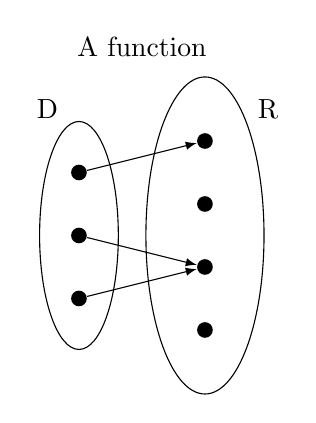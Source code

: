 \begin{tikzpicture}[scale=.8]
  %put some nodes on the left
  \node at (1,5) {A function};
  \foreach \x in {1,2,3}{
  \node[fill,circle,inner sep=2pt] (d\x) at (0,\x) {};
  }
  \node (D) at (-0.5,4) {D};
  \node[fit=(d1) (d2) (d3),ellipse,draw,minimum width=1cm] {};
  %put some nodes on the center
  \foreach \x[count=\xi] in {0.5,1.5,...,4}{
  \node[fill,circle,inner sep=2pt] (r\xi) at (2,\x) {};
  }
  \node (S) at (3,4) {R};
  \node[fit=(r1) (r2) (r3) (r4),ellipse,draw,minimum width=1.5cm] {};
  \draw[-latex] (d1) -- (r2);
  \draw[-latex] (d2) -- (r2);
  \draw[-latex] (d3) -- (r4);
\end{tikzpicture}